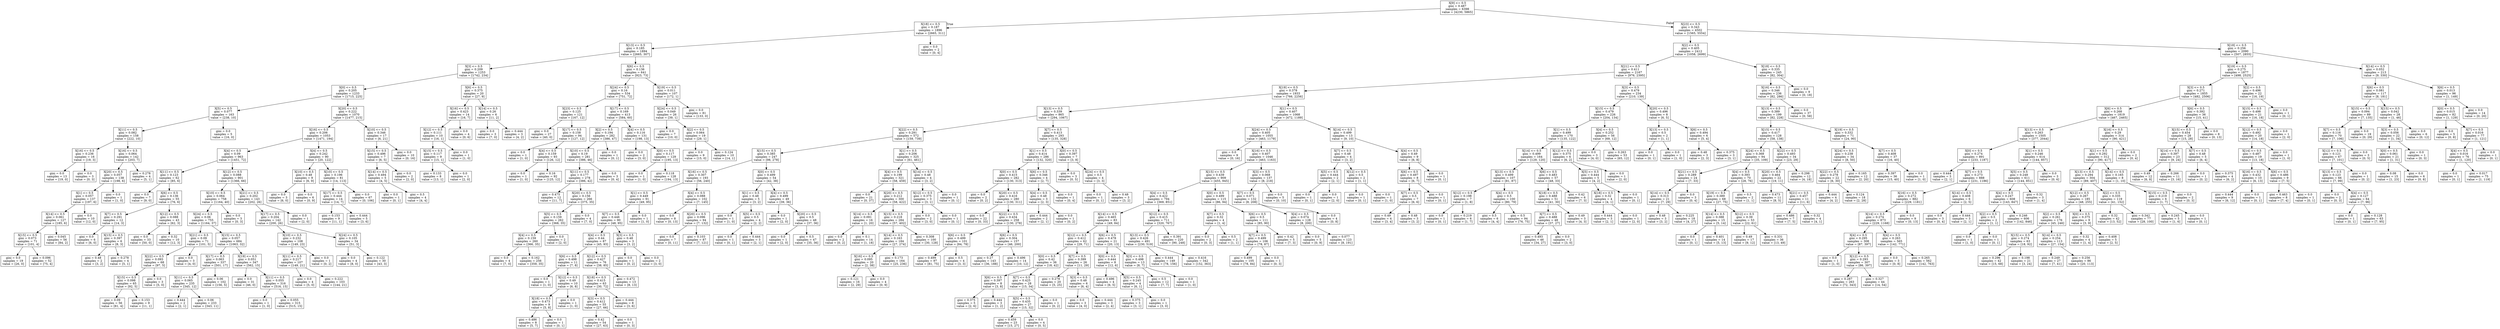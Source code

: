 digraph Tree {
node [shape=box] ;
0 [label="X[9] <= 0.5\ngini = 0.487\nsamples = 6398\nvalue = [4230, 5865]"] ;
1 [label="X[18] <= 0.5\ngini = 0.187\nsamples = 1896\nvalue = [2665, 311]"] ;
0 -> 1 [labeldistance=2.5, labelangle=45, headlabel="True"] ;
2 [label="X[13] <= 0.5\ngini = 0.185\nsamples = 1894\nvalue = [2665, 307]"] ;
1 -> 2 ;
3 [label="X[3] <= 0.5\ngini = 0.209\nsamples = 1253\nvalue = [1742, 234]"] ;
2 -> 3 ;
4 [label="X[0] <= 0.5\ngini = 0.205\nsamples = 1233\nvalue = [1715, 225]"] ;
3 -> 4 ;
5 [label="X[5] <= 0.5\ngini = 0.077\nsamples = 163\nvalue = [238, 10]"] ;
4 -> 5 ;
6 [label="X[11] <= 0.5\ngini = 0.082\nsamples = 158\nvalue = [222, 10]"] ;
5 -> 6 ;
7 [label="X[16] <= 0.5\ngini = 0.236\nsamples = 16\nvalue = [19, 3]"] ;
6 -> 7 ;
8 [label="gini = 0.0\nsamples = 13\nvalue = [19, 0]"] ;
7 -> 8 ;
9 [label="gini = 0.0\nsamples = 3\nvalue = [0, 3]"] ;
7 -> 9 ;
10 [label="X[16] <= 0.5\ngini = 0.064\nsamples = 142\nvalue = [203, 7]"] ;
6 -> 10 ;
11 [label="X[20] <= 0.5\ngini = 0.057\nsamples = 138\nvalue = [198, 6]"] ;
10 -> 11 ;
12 [label="X[1] <= 0.5\ngini = 0.057\nsamples = 137\nvalue = [197, 6]"] ;
11 -> 12 ;
13 [label="X[14] <= 0.5\ngini = 0.061\nsamples = 127\nvalue = [185, 6]"] ;
12 -> 13 ;
14 [label="X[15] <= 0.5\ngini = 0.073\nsamples = 71\nvalue = [101, 4]"] ;
13 -> 14 ;
15 [label="gini = 0.0\nsamples = 19\nvalue = [26, 0]"] ;
14 -> 15 ;
16 [label="gini = 0.096\nsamples = 52\nvalue = [75, 4]"] ;
14 -> 16 ;
17 [label="gini = 0.045\nsamples = 56\nvalue = [84, 2]"] ;
13 -> 17 ;
18 [label="gini = 0.0\nsamples = 10\nvalue = [12, 0]"] ;
12 -> 18 ;
19 [label="gini = 0.0\nsamples = 1\nvalue = [1, 0]"] ;
11 -> 19 ;
20 [label="gini = 0.278\nsamples = 4\nvalue = [5, 1]"] ;
10 -> 20 ;
21 [label="gini = 0.0\nsamples = 5\nvalue = [16, 0]"] ;
5 -> 21 ;
22 [label="X[20] <= 0.5\ngini = 0.222\nsamples = 1070\nvalue = [1477, 215]"] ;
4 -> 22 ;
23 [label="X[16] <= 0.5\ngini = 0.206\nsamples = 1053\nvalue = [1471, 194]"] ;
22 -> 23 ;
24 [label="X[4] <= 0.5\ngini = 0.09\nsamples = 963\nvalue = [1451, 72]"] ;
23 -> 24 ;
25 [label="X[11] <= 0.5\ngini = 0.123\nsamples = 62\nvalue = [85, 6]"] ;
24 -> 25 ;
26 [label="gini = 0.0\nsamples = 7\nvalue = [9, 0]"] ;
25 -> 26 ;
27 [label="X[6] <= 0.5\ngini = 0.136\nsamples = 55\nvalue = [76, 6]"] ;
25 -> 27 ;
28 [label="X[7] <= 0.5\ngini = 0.291\nsamples = 12\nvalue = [14, 3]"] ;
27 -> 28 ;
29 [label="gini = 0.0\nsamples = 6\nvalue = [6, 0]"] ;
28 -> 29 ;
30 [label="X[15] <= 0.5\ngini = 0.397\nsamples = 6\nvalue = [8, 3]"] ;
28 -> 30 ;
31 [label="gini = 0.48\nsamples = 2\nvalue = [3, 2]"] ;
30 -> 31 ;
32 [label="gini = 0.278\nsamples = 4\nvalue = [5, 1]"] ;
30 -> 32 ;
33 [label="X[12] <= 0.5\ngini = 0.088\nsamples = 43\nvalue = [62, 3]"] ;
27 -> 33 ;
34 [label="gini = 0.0\nsamples = 33\nvalue = [50, 0]"] ;
33 -> 34 ;
35 [label="gini = 0.32\nsamples = 10\nvalue = [12, 3]"] ;
33 -> 35 ;
36 [label="X[12] <= 0.5\ngini = 0.088\nsamples = 901\nvalue = [1366, 66]"] ;
24 -> 36 ;
37 [label="X[10] <= 0.5\ngini = 0.064\nsamples = 758\nvalue = [1164, 40]"] ;
36 -> 37 ;
38 [label="X[24] <= 0.5\ngini = 0.06\nsamples = 755\nvalue = [1164, 37]"] ;
37 -> 38 ;
39 [label="X[21] <= 0.5\ngini = 0.09\nsamples = 71\nvalue = [101, 5]"] ;
38 -> 39 ;
40 [label="X[22] <= 0.5\ngini = 0.093\nsamples = 68\nvalue = [97, 5]"] ;
39 -> 40 ;
41 [label="X[15] <= 0.5\ngini = 0.098\nsamples = 65\nvalue = [92, 5]"] ;
40 -> 41 ;
42 [label="gini = 0.09\nsamples = 56\nvalue = [81, 4]"] ;
41 -> 42 ;
43 [label="gini = 0.153\nsamples = 9\nvalue = [11, 1]"] ;
41 -> 43 ;
44 [label="gini = 0.0\nsamples = 3\nvalue = [5, 0]"] ;
40 -> 44 ;
45 [label="gini = 0.0\nsamples = 3\nvalue = [4, 0]"] ;
39 -> 45 ;
46 [label="X[15] <= 0.5\ngini = 0.057\nsamples = 684\nvalue = [1063, 32]"] ;
38 -> 46 ;
47 [label="X[17] <= 0.5\ngini = 0.063\nsamples = 337\nvalue = [501, 17]"] ;
46 -> 47 ;
48 [label="X[11] <= 0.5\ngini = 0.065\nsamples = 235\nvalue = [345, 12]"] ;
47 -> 48 ;
49 [label="gini = 0.444\nsamples = 2\nvalue = [2, 1]"] ;
48 -> 49 ;
50 [label="gini = 0.06\nsamples = 233\nvalue = [343, 11]"] ;
48 -> 50 ;
51 [label="gini = 0.06\nsamples = 102\nvalue = [156, 5]"] ;
47 -> 51 ;
52 [label="X[19] <= 0.5\ngini = 0.051\nsamples = 347\nvalue = [562, 15]"] ;
46 -> 52 ;
53 [label="gini = 0.0\nsamples = 31\nvalue = [46, 0]"] ;
52 -> 53 ;
54 [label="X[11] <= 0.5\ngini = 0.055\nsamples = 316\nvalue = [516, 15]"] ;
52 -> 54 ;
55 [label="gini = 0.0\nsamples = 1\nvalue = [1, 0]"] ;
54 -> 55 ;
56 [label="gini = 0.055\nsamples = 315\nvalue = [515, 15]"] ;
54 -> 56 ;
57 [label="gini = 0.0\nsamples = 3\nvalue = [0, 3]"] ;
37 -> 57 ;
58 [label="X[21] <= 0.5\ngini = 0.202\nsamples = 143\nvalue = [202, 26]"] ;
36 -> 58 ;
59 [label="X[17] <= 0.5\ngini = 0.204\nsamples = 142\nvalue = [200, 26]"] ;
58 -> 59 ;
60 [label="X[10] <= 0.5\ngini = 0.232\nsamples = 108\nvalue = [149, 23]"] ;
59 -> 60 ;
61 [label="X[11] <= 0.5\ngini = 0.217\nsamples = 107\nvalue = [149, 21]"] ;
60 -> 61 ;
62 [label="gini = 0.0\nsamples = 4\nvalue = [5, 0]"] ;
61 -> 62 ;
63 [label="gini = 0.222\nsamples = 103\nvalue = [144, 21]"] ;
61 -> 63 ;
64 [label="gini = 0.0\nsamples = 1\nvalue = [0, 2]"] ;
60 -> 64 ;
65 [label="X[24] <= 0.5\ngini = 0.105\nsamples = 34\nvalue = [51, 3]"] ;
59 -> 65 ;
66 [label="gini = 0.0\nsamples = 4\nvalue = [8, 0]"] ;
65 -> 66 ;
67 [label="gini = 0.122\nsamples = 30\nvalue = [43, 3]"] ;
65 -> 67 ;
68 [label="gini = 0.0\nsamples = 1\nvalue = [2, 0]"] ;
58 -> 68 ;
69 [label="X[4] <= 0.5\ngini = 0.242\nsamples = 90\nvalue = [20, 122]"] ;
23 -> 69 ;
70 [label="X[10] <= 0.5\ngini = 0.48\nsamples = 9\nvalue = [6, 9]"] ;
69 -> 70 ;
71 [label="gini = 0.0\nsamples = 3\nvalue = [6, 0]"] ;
70 -> 71 ;
72 [label="gini = 0.0\nsamples = 6\nvalue = [0, 9]"] ;
70 -> 72 ;
73 [label="X[10] <= 0.5\ngini = 0.196\nsamples = 81\nvalue = [14, 113]"] ;
69 -> 73 ;
74 [label="X[17] <= 0.5\ngini = 0.444\nsamples = 14\nvalue = [14, 7]"] ;
73 -> 74 ;
75 [label="gini = 0.153\nsamples = 9\nvalue = [11, 1]"] ;
74 -> 75 ;
76 [label="gini = 0.444\nsamples = 5\nvalue = [3, 6]"] ;
74 -> 76 ;
77 [label="gini = 0.0\nsamples = 67\nvalue = [0, 106]"] ;
73 -> 77 ;
78 [label="X[10] <= 0.5\ngini = 0.346\nsamples = 17\nvalue = [6, 21]"] ;
22 -> 78 ;
79 [label="X[15] <= 0.5\ngini = 0.496\nsamples = 7\nvalue = [6, 5]"] ;
78 -> 79 ;
80 [label="X[14] <= 0.5\ngini = 0.494\nsamples = 5\nvalue = [4, 5]"] ;
79 -> 80 ;
81 [label="gini = 0.0\nsamples = 1\nvalue = [0, 1]"] ;
80 -> 81 ;
82 [label="gini = 0.5\nsamples = 4\nvalue = [4, 4]"] ;
80 -> 82 ;
83 [label="gini = 0.0\nsamples = 2\nvalue = [2, 0]"] ;
79 -> 83 ;
84 [label="gini = 0.0\nsamples = 10\nvalue = [0, 16]"] ;
78 -> 84 ;
85 [label="X[6] <= 0.5\ngini = 0.375\nsamples = 20\nvalue = [27, 9]"] ;
3 -> 85 ;
86 [label="X[16] <= 0.5\ngini = 0.423\nsamples = 14\nvalue = [16, 7]"] ;
85 -> 86 ;
87 [label="X[12] <= 0.5\ngini = 0.111\nsamples = 10\nvalue = [16, 1]"] ;
86 -> 87 ;
88 [label="X[15] <= 0.5\ngini = 0.117\nsamples = 9\nvalue = [15, 1]"] ;
87 -> 88 ;
89 [label="gini = 0.133\nsamples = 8\nvalue = [13, 1]"] ;
88 -> 89 ;
90 [label="gini = 0.0\nsamples = 1\nvalue = [2, 0]"] ;
88 -> 90 ;
91 [label="gini = 0.0\nsamples = 1\nvalue = [1, 0]"] ;
87 -> 91 ;
92 [label="gini = 0.0\nsamples = 4\nvalue = [0, 6]"] ;
86 -> 92 ;
93 [label="X[14] <= 0.5\ngini = 0.26\nsamples = 6\nvalue = [11, 2]"] ;
85 -> 93 ;
94 [label="gini = 0.0\nsamples = 3\nvalue = [7, 0]"] ;
93 -> 94 ;
95 [label="gini = 0.444\nsamples = 3\nvalue = [4, 2]"] ;
93 -> 95 ;
96 [label="X[6] <= 0.5\ngini = 0.136\nsamples = 641\nvalue = [923, 73]"] ;
2 -> 96 ;
97 [label="X[24] <= 0.5\ngini = 0.16\nsamples = 534\nvalue = [751, 72]"] ;
96 -> 97 ;
98 [label="X[23] <= 0.5\ngini = 0.125\nsamples = 121\nvalue = [167, 12]"] ;
97 -> 98 ;
99 [label="gini = 0.0\nsamples = 27\nvalue = [40, 0]"] ;
98 -> 99 ;
100 [label="X[17] <= 0.5\ngini = 0.158\nsamples = 94\nvalue = [127, 12]"] ;
98 -> 100 ;
101 [label="gini = 0.0\nsamples = 1\nvalue = [1, 0]"] ;
100 -> 101 ;
102 [label="X[4] <= 0.5\ngini = 0.159\nsamples = 93\nvalue = [126, 12]"] ;
100 -> 102 ;
103 [label="gini = 0.0\nsamples = 1\nvalue = [1, 0]"] ;
102 -> 103 ;
104 [label="gini = 0.16\nsamples = 92\nvalue = [125, 12]"] ;
102 -> 104 ;
105 [label="X[17] <= 0.5\ngini = 0.169\nsamples = 413\nvalue = [584, 60]"] ;
97 -> 105 ;
106 [label="X[2] <= 0.5\ngini = 0.194\nsamples = 282\nvalue = [386, 47]"] ;
105 -> 106 ;
107 [label="X[10] <= 0.5\ngini = 0.19\nsamples = 281\nvalue = [386, 46]"] ;
106 -> 107 ;
108 [label="X[11] <= 0.5\ngini = 0.177\nsamples = 278\nvalue = [386, 42]"] ;
107 -> 108 ;
109 [label="gini = 0.475\nsamples = 12\nvalue = [11, 7]"] ;
108 -> 109 ;
110 [label="X[20] <= 0.5\ngini = 0.156\nsamples = 266\nvalue = [375, 35]"] ;
108 -> 110 ;
111 [label="X[5] <= 0.5\ngini = 0.159\nsamples = 262\nvalue = [368, 35]"] ;
110 -> 111 ;
112 [label="X[4] <= 0.5\ngini = 0.159\nsamples = 260\nvalue = [366, 35]"] ;
111 -> 112 ;
113 [label="gini = 0.0\nsamples = 4\nvalue = [7, 0]"] ;
112 -> 113 ;
114 [label="gini = 0.162\nsamples = 256\nvalue = [359, 35]"] ;
112 -> 114 ;
115 [label="gini = 0.0\nsamples = 2\nvalue = [2, 0]"] ;
111 -> 115 ;
116 [label="gini = 0.0\nsamples = 4\nvalue = [7, 0]"] ;
110 -> 116 ;
117 [label="gini = 0.0\nsamples = 3\nvalue = [0, 4]"] ;
107 -> 117 ;
118 [label="gini = 0.0\nsamples = 1\nvalue = [0, 1]"] ;
106 -> 118 ;
119 [label="X[4] <= 0.5\ngini = 0.116\nsamples = 131\nvalue = [198, 13]"] ;
105 -> 119 ;
120 [label="gini = 0.0\nsamples = 2\nvalue = [3, 0]"] ;
119 -> 120 ;
121 [label="X[0] <= 0.5\ngini = 0.117\nsamples = 129\nvalue = [195, 13]"] ;
119 -> 121 ;
122 [label="gini = 0.0\nsamples = 1\nvalue = [1, 0]"] ;
121 -> 122 ;
123 [label="gini = 0.118\nsamples = 128\nvalue = [194, 13]"] ;
121 -> 123 ;
124 [label="X[19] <= 0.5\ngini = 0.011\nsamples = 107\nvalue = [172, 1]"] ;
96 -> 124 ;
125 [label="X[24] <= 0.5\ngini = 0.049\nsamples = 26\nvalue = [39, 1]"] ;
124 -> 125 ;
126 [label="gini = 0.0\nsamples = 7\nvalue = [10, 0]"] ;
125 -> 126 ;
127 [label="X[2] <= 0.5\ngini = 0.064\nsamples = 19\nvalue = [29, 1]"] ;
125 -> 127 ;
128 [label="gini = 0.0\nsamples = 9\nvalue = [15, 0]"] ;
127 -> 128 ;
129 [label="gini = 0.124\nsamples = 10\nvalue = [14, 1]"] ;
127 -> 129 ;
130 [label="gini = 0.0\nsamples = 81\nvalue = [133, 0]"] ;
124 -> 130 ;
131 [label="gini = 0.0\nsamples = 2\nvalue = [0, 4]"] ;
1 -> 131 ;
132 [label="X[23] <= 0.5\ngini = 0.343\nsamples = 4502\nvalue = [1565, 5554]"] ;
0 -> 132 [labeldistance=2.5, labelangle=-45, headlabel="False"] ;
133 [label="X[2] <= 0.5\ngini = 0.405\nsamples = 2412\nvalue = [1058, 2699]"] ;
132 -> 133 ;
134 [label="X[21] <= 0.5\ngini = 0.411\nsamples = 2167\nvalue = [976, 2395]"] ;
133 -> 134 ;
135 [label="X[19] <= 0.5\ngini = 0.378\nsamples = 1933\nvalue = [766, 2256]"] ;
134 -> 135 ;
136 [label="X[13] <= 0.5\ngini = 0.339\nsamples = 865\nvalue = [294, 1067]"] ;
135 -> 136 ;
137 [label="X[22] <= 0.5\ngini = 0.291\nsamples = 572\nvalue = [159, 739]"] ;
136 -> 137 ;
138 [label="X[15] <= 0.5\ngini = 0.385\nsamples = 247\nvalue = [98, 278]"] ;
137 -> 138 ;
139 [label="X[16] <= 0.5\ngini = 0.307\nsamples = 193\nvalue = [56, 240]"] ;
138 -> 139 ;
140 [label="X[1] <= 0.5\ngini = 0.449\nsamples = 91\nvalue = [49, 95]"] ;
139 -> 140 ;
141 [label="X[7] <= 0.5\ngini = 0.446\nsamples = 90\nvalue = [48, 95]"] ;
140 -> 141 ;
142 [label="X[4] <= 0.5\ngini = 0.44\nsamples = 87\nvalue = [45, 93]"] ;
141 -> 142 ;
143 [label="X[6] <= 0.5\ngini = 0.498\nsamples = 11\nvalue = [7, 8]"] ;
142 -> 143 ;
144 [label="gini = 0.0\nsamples = 1\nvalue = [1, 0]"] ;
143 -> 144 ;
145 [label="X[12] <= 0.5\ngini = 0.49\nsamples = 10\nvalue = [6, 8]"] ;
143 -> 145 ;
146 [label="X[18] <= 0.5\ngini = 0.473\nsamples = 9\nvalue = [5, 8]"] ;
145 -> 146 ;
147 [label="gini = 0.486\nsamples = 8\nvalue = [5, 7]"] ;
146 -> 147 ;
148 [label="gini = 0.0\nsamples = 1\nvalue = [0, 1]"] ;
146 -> 148 ;
149 [label="gini = 0.0\nsamples = 1\nvalue = [1, 0]"] ;
145 -> 149 ;
150 [label="X[12] <= 0.5\ngini = 0.427\nsamples = 76\nvalue = [38, 85]"] ;
142 -> 150 ;
151 [label="X[18] <= 0.5\ngini = 0.415\nsamples = 63\nvalue = [30, 72]"] ;
150 -> 151 ;
152 [label="X[3] <= 0.5\ngini = 0.412\nsamples = 55\nvalue = [27, 66]"] ;
151 -> 152 ;
153 [label="gini = 0.42\nsamples = 54\nvalue = [27, 63]"] ;
152 -> 153 ;
154 [label="gini = 0.0\nsamples = 1\nvalue = [0, 3]"] ;
152 -> 154 ;
155 [label="gini = 0.444\nsamples = 8\nvalue = [3, 6]"] ;
151 -> 155 ;
156 [label="gini = 0.472\nsamples = 13\nvalue = [8, 13]"] ;
150 -> 156 ;
157 [label="X[3] <= 0.5\ngini = 0.48\nsamples = 3\nvalue = [3, 2]"] ;
141 -> 157 ;
158 [label="gini = 0.0\nsamples = 1\nvalue = [0, 2]"] ;
157 -> 158 ;
159 [label="gini = 0.0\nsamples = 2\nvalue = [3, 0]"] ;
157 -> 159 ;
160 [label="gini = 0.0\nsamples = 1\nvalue = [1, 0]"] ;
140 -> 160 ;
161 [label="X[4] <= 0.5\ngini = 0.088\nsamples = 102\nvalue = [7, 145]"] ;
139 -> 161 ;
162 [label="gini = 0.0\nsamples = 8\nvalue = [0, 13]"] ;
161 -> 162 ;
163 [label="X[20] <= 0.5\ngini = 0.096\nsamples = 94\nvalue = [7, 132]"] ;
161 -> 163 ;
164 [label="gini = 0.0\nsamples = 7\nvalue = [0, 11]"] ;
163 -> 164 ;
165 [label="gini = 0.103\nsamples = 87\nvalue = [7, 121]"] ;
163 -> 165 ;
166 [label="X[0] <= 0.5\ngini = 0.499\nsamples = 54\nvalue = [42, 38]"] ;
138 -> 166 ;
167 [label="X[1] <= 0.5\ngini = 0.48\nsamples = 5\nvalue = [3, 2]"] ;
166 -> 167 ;
168 [label="gini = 0.0\nsamples = 1\nvalue = [1, 0]"] ;
167 -> 168 ;
169 [label="X[5] <= 0.5\ngini = 0.5\nsamples = 4\nvalue = [2, 2]"] ;
167 -> 169 ;
170 [label="gini = 0.0\nsamples = 1\nvalue = [0, 1]"] ;
169 -> 170 ;
171 [label="gini = 0.444\nsamples = 3\nvalue = [2, 1]"] ;
169 -> 171 ;
172 [label="X[4] <= 0.5\ngini = 0.499\nsamples = 49\nvalue = [39, 36]"] ;
166 -> 172 ;
173 [label="gini = 0.0\nsamples = 1\nvalue = [2, 0]"] ;
172 -> 173 ;
174 [label="X[20] <= 0.5\ngini = 0.5\nsamples = 48\nvalue = [37, 36]"] ;
172 -> 174 ;
175 [label="gini = 0.0\nsamples = 1\nvalue = [2, 0]"] ;
174 -> 175 ;
176 [label="gini = 0.5\nsamples = 47\nvalue = [35, 36]"] ;
174 -> 176 ;
177 [label="X[1] <= 0.5\ngini = 0.206\nsamples = 325\nvalue = [61, 461]"] ;
137 -> 177 ;
178 [label="X[4] <= 0.5\ngini = 0.199\nsamples = 321\nvalue = [58, 459]"] ;
177 -> 178 ;
179 [label="gini = 0.0\nsamples = 21\nvalue = [0, 37]"] ;
178 -> 179 ;
180 [label="X[20] <= 0.5\ngini = 0.212\nsamples = 300\nvalue = [58, 422]"] ;
178 -> 180 ;
181 [label="X[14] <= 0.5\ngini = 0.091\nsamples = 16\nvalue = [1, 20]"] ;
180 -> 181 ;
182 [label="gini = 0.0\nsamples = 2\nvalue = [0, 2]"] ;
181 -> 182 ;
183 [label="gini = 0.1\nsamples = 14\nvalue = [1, 18]"] ;
181 -> 183 ;
184 [label="X[15] <= 0.5\ngini = 0.218\nsamples = 284\nvalue = [57, 402]"] ;
180 -> 184 ;
185 [label="X[14] <= 0.5\ngini = 0.163\nsamples = 184\nvalue = [27, 274]"] ;
184 -> 185 ;
186 [label="X[16] <= 0.5\ngini = 0.095\nsamples = 20\nvalue = [2, 38]"] ;
185 -> 186 ;
187 [label="gini = 0.121\nsamples = 16\nvalue = [2, 29]"] ;
186 -> 187 ;
188 [label="gini = 0.0\nsamples = 4\nvalue = [0, 9]"] ;
186 -> 188 ;
189 [label="gini = 0.173\nsamples = 164\nvalue = [25, 236]"] ;
185 -> 189 ;
190 [label="gini = 0.308\nsamples = 100\nvalue = [30, 128]"] ;
184 -> 190 ;
191 [label="X[14] <= 0.5\ngini = 0.48\nsamples = 4\nvalue = [3, 2]"] ;
177 -> 191 ;
192 [label="X[12] <= 0.5\ngini = 0.375\nsamples = 3\nvalue = [3, 1]"] ;
191 -> 192 ;
193 [label="gini = 0.0\nsamples = 2\nvalue = [3, 0]"] ;
192 -> 193 ;
194 [label="gini = 0.0\nsamples = 1\nvalue = [0, 1]"] ;
192 -> 194 ;
195 [label="gini = 0.0\nsamples = 1\nvalue = [0, 1]"] ;
191 -> 195 ;
196 [label="X[7] <= 0.5\ngini = 0.413\nsamples = 293\nvalue = [135, 328]"] ;
136 -> 196 ;
197 [label="X[1] <= 0.5\ngini = 0.414\nsamples = 286\nvalue = [132, 320]"] ;
196 -> 197 ;
198 [label="X[0] <= 0.5\ngini = 0.415\nsamples = 282\nvalue = [130, 313]"] ;
197 -> 198 ;
199 [label="gini = 0.0\nsamples = 2\nvalue = [0, 2]"] ;
198 -> 199 ;
200 [label="X[20] <= 0.5\ngini = 0.416\nsamples = 280\nvalue = [130, 311]"] ;
198 -> 200 ;
201 [label="gini = 0.0\nsamples = 22\nvalue = [0, 33]"] ;
200 -> 201 ;
202 [label="X[22] <= 0.5\ngini = 0.434\nsamples = 258\nvalue = [130, 278]"] ;
200 -> 202 ;
203 [label="X[6] <= 0.5\ngini = 0.499\nsamples = 101\nvalue = [84, 78]"] ;
202 -> 203 ;
204 [label="gini = 0.499\nsamples = 97\nvalue = [81, 75]"] ;
203 -> 204 ;
205 [label="gini = 0.5\nsamples = 4\nvalue = [3, 3]"] ;
203 -> 205 ;
206 [label="X[6] <= 0.5\ngini = 0.304\nsamples = 157\nvalue = [46, 200]"] ;
202 -> 206 ;
207 [label="gini = 0.27\nsamples = 143\nvalue = [36, 188]"] ;
206 -> 207 ;
208 [label="gini = 0.496\nsamples = 14\nvalue = [10, 12]"] ;
206 -> 208 ;
209 [label="X[6] <= 0.5\ngini = 0.346\nsamples = 4\nvalue = [2, 7]"] ;
197 -> 209 ;
210 [label="X[4] <= 0.5\ngini = 0.48\nsamples = 3\nvalue = [2, 3]"] ;
209 -> 210 ;
211 [label="gini = 0.444\nsamples = 2\nvalue = [2, 1]"] ;
210 -> 211 ;
212 [label="gini = 0.0\nsamples = 1\nvalue = [0, 2]"] ;
210 -> 212 ;
213 [label="gini = 0.0\nsamples = 1\nvalue = [0, 4]"] ;
209 -> 213 ;
214 [label="X[0] <= 0.5\ngini = 0.397\nsamples = 7\nvalue = [3, 8]"] ;
196 -> 214 ;
215 [label="gini = 0.0\nsamples = 3\nvalue = [0, 5]"] ;
214 -> 215 ;
216 [label="X[24] <= 0.5\ngini = 0.5\nsamples = 4\nvalue = [3, 3]"] ;
214 -> 216 ;
217 [label="gini = 0.0\nsamples = 1\nvalue = [0, 1]"] ;
216 -> 217 ;
218 [label="gini = 0.48\nsamples = 3\nvalue = [3, 2]"] ;
216 -> 218 ;
219 [label="X[1] <= 0.5\ngini = 0.407\nsamples = 1068\nvalue = [472, 1189]"] ;
135 -> 219 ;
220 [label="X[24] <= 0.5\ngini = 0.405\nsamples = 1055\nvalue = [463, 1179]"] ;
219 -> 220 ;
221 [label="gini = 0.0\nsamples = 9\nvalue = [0, 16]"] ;
220 -> 221 ;
222 [label="X[16] <= 0.5\ngini = 0.407\nsamples = 1046\nvalue = [463, 1163]"] ;
220 -> 222 ;
223 [label="X[15] <= 0.5\ngini = 0.439\nsamples = 909\nvalue = [455, 945]"] ;
222 -> 223 ;
224 [label="X[4] <= 0.5\ngini = 0.422\nsamples = 794\nvalue = [369, 851]"] ;
223 -> 224 ;
225 [label="X[14] <= 0.5\ngini = 0.465\nsamples = 83\nvalue = [49, 84]"] ;
224 -> 225 ;
226 [label="X[12] <= 0.5\ngini = 0.412\nsamples = 62\nvalue = [29, 71]"] ;
225 -> 226 ;
227 [label="X[0] <= 0.5\ngini = 0.42\nsamples = 36\nvalue = [18, 42]"] ;
226 -> 227 ;
228 [label="X[6] <= 0.5\ngini = 0.397\nsamples = 8\nvalue = [3, 8]"] ;
227 -> 228 ;
229 [label="gini = 0.375\nsamples = 5\nvalue = [2, 6]"] ;
228 -> 229 ;
230 [label="gini = 0.444\nsamples = 3\nvalue = [1, 2]"] ;
228 -> 230 ;
231 [label="X[7] <= 0.5\ngini = 0.425\nsamples = 28\nvalue = [15, 34]"] ;
227 -> 231 ;
232 [label="X[5] <= 0.5\ngini = 0.435\nsamples = 27\nvalue = [15, 32]"] ;
231 -> 232 ;
233 [label="gini = 0.459\nsamples = 23\nvalue = [15, 27]"] ;
232 -> 233 ;
234 [label="gini = 0.0\nsamples = 4\nvalue = [0, 5]"] ;
232 -> 234 ;
235 [label="gini = 0.0\nsamples = 1\nvalue = [0, 2]"] ;
231 -> 235 ;
236 [label="X[7] <= 0.5\ngini = 0.399\nsamples = 26\nvalue = [11, 29]"] ;
226 -> 236 ;
237 [label="gini = 0.278\nsamples = 20\nvalue = [5, 25]"] ;
236 -> 237 ;
238 [label="X[3] <= 0.5\ngini = 0.48\nsamples = 6\nvalue = [6, 4]"] ;
236 -> 238 ;
239 [label="gini = 0.0\nsamples = 3\nvalue = [4, 0]"] ;
238 -> 239 ;
240 [label="gini = 0.444\nsamples = 3\nvalue = [2, 4]"] ;
238 -> 240 ;
241 [label="X[6] <= 0.5\ngini = 0.478\nsamples = 21\nvalue = [20, 13]"] ;
225 -> 241 ;
242 [label="X[0] <= 0.5\ngini = 0.444\nsamples = 8\nvalue = [12, 6]"] ;
241 -> 242 ;
243 [label="gini = 0.496\nsamples = 4\nvalue = [6, 5]"] ;
242 -> 243 ;
244 [label="X[5] <= 0.5\ngini = 0.245\nsamples = 4\nvalue = [6, 1]"] ;
242 -> 244 ;
245 [label="gini = 0.375\nsamples = 3\nvalue = [3, 1]"] ;
244 -> 245 ;
246 [label="gini = 0.0\nsamples = 1\nvalue = [3, 0]"] ;
244 -> 246 ;
247 [label="X[3] <= 0.5\ngini = 0.498\nsamples = 13\nvalue = [8, 7]"] ;
241 -> 247 ;
248 [label="gini = 0.5\nsamples = 12\nvalue = [7, 7]"] ;
247 -> 248 ;
249 [label="gini = 0.0\nsamples = 1\nvalue = [1, 0]"] ;
247 -> 249 ;
250 [label="X[12] <= 0.5\ngini = 0.415\nsamples = 711\nvalue = [320, 767]"] ;
224 -> 250 ;
251 [label="X[13] <= 0.5\ngini = 0.426\nsamples = 491\nvalue = [230, 519]"] ;
250 -> 251 ;
252 [label="gini = 0.444\nsamples = 149\nvalue = [78, 156]"] ;
251 -> 252 ;
253 [label="gini = 0.416\nsamples = 342\nvalue = [152, 363]"] ;
251 -> 253 ;
254 [label="gini = 0.391\nsamples = 220\nvalue = [90, 248]"] ;
250 -> 254 ;
255 [label="X[0] <= 0.5\ngini = 0.499\nsamples = 115\nvalue = [86, 94]"] ;
223 -> 255 ;
256 [label="X[7] <= 0.5\ngini = 0.32\nsamples = 4\nvalue = [1, 4]"] ;
255 -> 256 ;
257 [label="gini = 0.0\nsamples = 2\nvalue = [0, 3]"] ;
256 -> 257 ;
258 [label="gini = 0.5\nsamples = 2\nvalue = [1, 1]"] ;
256 -> 258 ;
259 [label="X[6] <= 0.5\ngini = 0.5\nsamples = 111\nvalue = [85, 90]"] ;
255 -> 259 ;
260 [label="X[7] <= 0.5\ngini = 0.499\nsamples = 106\nvalue = [78, 87]"] ;
259 -> 260 ;
261 [label="gini = 0.499\nsamples = 105\nvalue = [78, 84]"] ;
260 -> 261 ;
262 [label="gini = 0.0\nsamples = 1\nvalue = [0, 3]"] ;
260 -> 262 ;
263 [label="gini = 0.42\nsamples = 5\nvalue = [7, 3]"] ;
259 -> 263 ;
264 [label="X[3] <= 0.5\ngini = 0.068\nsamples = 137\nvalue = [8, 218]"] ;
222 -> 264 ;
265 [label="X[7] <= 0.5\ngini = 0.071\nsamples = 132\nvalue = [8, 208]"] ;
264 -> 265 ;
266 [label="X[4] <= 0.5\ngini = 0.074\nsamples = 128\nvalue = [8, 200]"] ;
265 -> 266 ;
267 [label="gini = 0.0\nsamples = 5\nvalue = [0, 9]"] ;
266 -> 267 ;
268 [label="gini = 0.077\nsamples = 123\nvalue = [8, 191]"] ;
266 -> 268 ;
269 [label="gini = 0.0\nsamples = 4\nvalue = [0, 8]"] ;
265 -> 269 ;
270 [label="gini = 0.0\nsamples = 5\nvalue = [0, 10]"] ;
264 -> 270 ;
271 [label="X[14] <= 0.5\ngini = 0.499\nsamples = 13\nvalue = [9, 10]"] ;
219 -> 271 ;
272 [label="X[7] <= 0.5\ngini = 0.48\nsamples = 4\nvalue = [3, 2]"] ;
271 -> 272 ;
273 [label="X[5] <= 0.5\ngini = 0.444\nsamples = 2\nvalue = [2, 1]"] ;
272 -> 273 ;
274 [label="gini = 0.0\nsamples = 1\nvalue = [0, 1]"] ;
273 -> 274 ;
275 [label="gini = 0.0\nsamples = 1\nvalue = [2, 0]"] ;
273 -> 275 ;
276 [label="X[12] <= 0.5\ngini = 0.5\nsamples = 2\nvalue = [1, 1]"] ;
272 -> 276 ;
277 [label="gini = 0.0\nsamples = 1\nvalue = [0, 1]"] ;
276 -> 277 ;
278 [label="gini = 0.0\nsamples = 1\nvalue = [1, 0]"] ;
276 -> 278 ;
279 [label="X[4] <= 0.5\ngini = 0.49\nsamples = 9\nvalue = [6, 8]"] ;
271 -> 279 ;
280 [label="X[6] <= 0.5\ngini = 0.497\nsamples = 8\nvalue = [6, 7]"] ;
279 -> 280 ;
281 [label="X[7] <= 0.5\ngini = 0.5\nsamples = 7\nvalue = [6, 6]"] ;
280 -> 281 ;
282 [label="gini = 0.49\nsamples = 4\nvalue = [3, 4]"] ;
281 -> 282 ;
283 [label="gini = 0.48\nsamples = 3\nvalue = [3, 2]"] ;
281 -> 283 ;
284 [label="gini = 0.0\nsamples = 1\nvalue = [0, 1]"] ;
280 -> 284 ;
285 [label="gini = 0.0\nsamples = 1\nvalue = [0, 1]"] ;
279 -> 285 ;
286 [label="X[3] <= 0.5\ngini = 0.479\nsamples = 234\nvalue = [210, 139]"] ;
134 -> 286 ;
287 [label="X[15] <= 0.5\ngini = 0.479\nsamples = 226\nvalue = [204, 134]"] ;
286 -> 287 ;
288 [label="X[1] <= 0.5\ngini = 0.499\nsamples = 170\nvalue = [135, 122]"] ;
287 -> 288 ;
289 [label="X[14] <= 0.5\ngini = 0.499\nsamples = 164\nvalue = [129, 120]"] ;
288 -> 289 ;
290 [label="X[13] <= 0.5\ngini = 0.499\nsamples = 107\nvalue = [81, 87]"] ;
289 -> 290 ;
291 [label="X[12] <= 0.5\ngini = 0.198\nsamples = 7\nvalue = [1, 8]"] ;
290 -> 291 ;
292 [label="gini = 0.0\nsamples = 1\nvalue = [0, 1]"] ;
291 -> 292 ;
293 [label="gini = 0.219\nsamples = 6\nvalue = [1, 7]"] ;
291 -> 293 ;
294 [label="X[4] <= 0.5\ngini = 0.5\nsamples = 100\nvalue = [80, 79]"] ;
290 -> 294 ;
295 [label="gini = 0.5\nsamples = 6\nvalue = [4, 4]"] ;
294 -> 295 ;
296 [label="gini = 0.5\nsamples = 94\nvalue = [76, 75]"] ;
294 -> 296 ;
297 [label="X[6] <= 0.5\ngini = 0.483\nsamples = 57\nvalue = [48, 33]"] ;
289 -> 297 ;
298 [label="X[18] <= 0.5\ngini = 0.488\nsamples = 51\nvalue = [41, 30]"] ;
297 -> 298 ;
299 [label="X[7] <= 0.5\ngini = 0.488\nsamples = 48\nvalue = [37, 27]"] ;
298 -> 299 ;
300 [label="gini = 0.493\nsamples = 46\nvalue = [34, 27]"] ;
299 -> 300 ;
301 [label="gini = 0.0\nsamples = 2\nvalue = [3, 0]"] ;
299 -> 301 ;
302 [label="gini = 0.49\nsamples = 3\nvalue = [4, 3]"] ;
298 -> 302 ;
303 [label="gini = 0.42\nsamples = 6\nvalue = [7, 3]"] ;
297 -> 303 ;
304 [label="X[12] <= 0.5\ngini = 0.375\nsamples = 6\nvalue = [6, 2]"] ;
288 -> 304 ;
305 [label="X[5] <= 0.5\ngini = 0.444\nsamples = 5\nvalue = [4, 2]"] ;
304 -> 305 ;
306 [label="X[18] <= 0.5\ngini = 0.32\nsamples = 4\nvalue = [4, 1]"] ;
305 -> 306 ;
307 [label="gini = 0.444\nsamples = 3\nvalue = [2, 1]"] ;
306 -> 307 ;
308 [label="gini = 0.0\nsamples = 1\nvalue = [2, 0]"] ;
306 -> 308 ;
309 [label="gini = 0.0\nsamples = 1\nvalue = [0, 1]"] ;
305 -> 309 ;
310 [label="gini = 0.0\nsamples = 1\nvalue = [2, 0]"] ;
304 -> 310 ;
311 [label="X[4] <= 0.5\ngini = 0.252\nsamples = 56\nvalue = [69, 12]"] ;
287 -> 311 ;
312 [label="gini = 0.0\nsamples = 3\nvalue = [4, 0]"] ;
311 -> 312 ;
313 [label="gini = 0.263\nsamples = 53\nvalue = [65, 12]"] ;
311 -> 313 ;
314 [label="X[20] <= 0.5\ngini = 0.496\nsamples = 8\nvalue = [6, 5]"] ;
286 -> 314 ;
315 [label="X[13] <= 0.5\ngini = 0.5\nsamples = 2\nvalue = [1, 1]"] ;
314 -> 315 ;
316 [label="gini = 0.0\nsamples = 1\nvalue = [0, 1]"] ;
315 -> 316 ;
317 [label="gini = 0.0\nsamples = 1\nvalue = [1, 0]"] ;
315 -> 317 ;
318 [label="X[6] <= 0.5\ngini = 0.494\nsamples = 6\nvalue = [5, 4]"] ;
314 -> 318 ;
319 [label="gini = 0.48\nsamples = 3\nvalue = [2, 3]"] ;
318 -> 319 ;
320 [label="gini = 0.375\nsamples = 3\nvalue = [3, 1]"] ;
318 -> 320 ;
321 [label="X[18] <= 0.5\ngini = 0.335\nsamples = 245\nvalue = [82, 304]"] ;
133 -> 321 ;
322 [label="X[16] <= 0.5\ngini = 0.346\nsamples = 236\nvalue = [82, 286]"] ;
321 -> 322 ;
323 [label="X[13] <= 0.5\ngini = 0.389\nsamples = 199\nvalue = [82, 228]"] ;
322 -> 323 ;
324 [label="X[15] <= 0.5\ngini = 0.417\nsamples = 128\nvalue = [58, 138]"] ;
323 -> 324 ;
325 [label="X[24] <= 0.5\ngini = 0.368\nsamples = 94\nvalue = [35, 109]"] ;
324 -> 325 ;
326 [label="X[21] <= 0.5\ngini = 0.289\nsamples = 24\nvalue = [7, 33]"] ;
325 -> 326 ;
327 [label="X[14] <= 0.5\ngini = 0.313\nsamples = 21\nvalue = [7, 29]"] ;
326 -> 327 ;
328 [label="gini = 0.48\nsamples = 3\nvalue = [3, 2]"] ;
327 -> 328 ;
329 [label="gini = 0.225\nsamples = 18\nvalue = [4, 27]"] ;
327 -> 329 ;
330 [label="gini = 0.0\nsamples = 3\nvalue = [0, 4]"] ;
326 -> 330 ;
331 [label="X[4] <= 0.5\ngini = 0.393\nsamples = 70\nvalue = [28, 76]"] ;
325 -> 331 ;
332 [label="X[19] <= 0.5\ngini = 0.389\nsamples = 68\nvalue = [27, 75]"] ;
331 -> 332 ;
333 [label="X[14] <= 0.5\ngini = 0.388\nsamples = 15\nvalue = [5, 14]"] ;
332 -> 333 ;
334 [label="gini = 0.0\nsamples = 1\nvalue = [0, 1]"] ;
333 -> 334 ;
335 [label="gini = 0.401\nsamples = 14\nvalue = [5, 13]"] ;
333 -> 335 ;
336 [label="X[12] <= 0.5\ngini = 0.39\nsamples = 53\nvalue = [22, 61]"] ;
332 -> 336 ;
337 [label="gini = 0.49\nsamples = 17\nvalue = [9, 12]"] ;
336 -> 337 ;
338 [label="gini = 0.331\nsamples = 36\nvalue = [13, 49]"] ;
336 -> 338 ;
339 [label="gini = 0.5\nsamples = 2\nvalue = [1, 1]"] ;
331 -> 339 ;
340 [label="X[22] <= 0.5\ngini = 0.493\nsamples = 34\nvalue = [23, 29]"] ;
324 -> 340 ;
341 [label="X[20] <= 0.5\ngini = 0.464\nsamples = 22\nvalue = [19, 11]"] ;
340 -> 341 ;
342 [label="gini = 0.473\nsamples = 11\nvalue = [8, 5]"] ;
341 -> 342 ;
343 [label="X[21] <= 0.5\ngini = 0.457\nsamples = 11\nvalue = [11, 6]"] ;
341 -> 343 ;
344 [label="gini = 0.486\nsamples = 7\nvalue = [7, 5]"] ;
343 -> 344 ;
345 [label="gini = 0.32\nsamples = 4\nvalue = [4, 1]"] ;
343 -> 345 ;
346 [label="gini = 0.298\nsamples = 12\nvalue = [4, 18]"] ;
340 -> 346 ;
347 [label="X[19] <= 0.5\ngini = 0.332\nsamples = 71\nvalue = [24, 90]"] ;
323 -> 347 ;
348 [label="X[24] <= 0.5\ngini = 0.238\nsamples = 34\nvalue = [8, 50]"] ;
347 -> 348 ;
349 [label="X[22] <= 0.5\ngini = 0.278\nsamples = 22\nvalue = [6, 30]"] ;
348 -> 349 ;
350 [label="gini = 0.444\nsamples = 4\nvalue = [4, 2]"] ;
349 -> 350 ;
351 [label="gini = 0.124\nsamples = 18\nvalue = [2, 28]"] ;
349 -> 351 ;
352 [label="gini = 0.165\nsamples = 12\nvalue = [2, 20]"] ;
348 -> 352 ;
353 [label="X[7] <= 0.5\ngini = 0.408\nsamples = 37\nvalue = [16, 40]"] ;
347 -> 353 ;
354 [label="gini = 0.397\nsamples = 36\nvalue = [15, 40]"] ;
353 -> 354 ;
355 [label="gini = 0.0\nsamples = 1\nvalue = [1, 0]"] ;
353 -> 355 ;
356 [label="gini = 0.0\nsamples = 37\nvalue = [0, 58]"] ;
322 -> 356 ;
357 [label="gini = 0.0\nsamples = 9\nvalue = [0, 18]"] ;
321 -> 357 ;
358 [label="X[18] <= 0.5\ngini = 0.256\nsamples = 2090\nvalue = [507, 2855]"] ;
132 -> 358 ;
359 [label="X[19] <= 0.5\ngini = 0.275\nsamples = 1877\nvalue = [498, 2525]"] ;
358 -> 359 ;
360 [label="X[3] <= 0.5\ngini = 0.271\nsamples = 1855\nvalue = [482, 2506]"] ;
359 -> 360 ;
361 [label="X[6] <= 0.5\ngini = 0.268\nsamples = 1819\nvalue = [467, 2465]"] ;
360 -> 361 ;
362 [label="X[13] <= 0.5\ngini = 0.263\nsamples = 1505\nvalue = [377, 2044]"] ;
361 -> 362 ;
363 [label="X[0] <= 0.5\ngini = 0.274\nsamples = 891\nvalue = [233, 1187]"] ;
362 -> 363 ;
364 [label="gini = 0.444\nsamples = 3\nvalue = [2, 1]"] ;
363 -> 364 ;
365 [label="X[7] <= 0.5\ngini = 0.273\nsamples = 888\nvalue = [231, 1186]"] ;
363 -> 365 ;
366 [label="X[16] <= 0.5\ngini = 0.272\nsamples = 882\nvalue = [229, 1181]"] ;
365 -> 366 ;
367 [label="X[14] <= 0.5\ngini = 0.274\nsamples = 873\nvalue = [229, 1168]"] ;
366 -> 367 ;
368 [label="X[4] <= 0.5\ngini = 0.295\nsamples = 308\nvalue = [87, 397]"] ;
367 -> 368 ;
369 [label="gini = 0.0\nsamples = 1\nvalue = [1, 0]"] ;
368 -> 369 ;
370 [label="X[12] <= 0.5\ngini = 0.293\nsamples = 307\nvalue = [86, 397]"] ;
368 -> 370 ;
371 [label="gini = 0.287\nsamples = 263\nvalue = [72, 343]"] ;
370 -> 371 ;
372 [label="gini = 0.327\nsamples = 44\nvalue = [14, 54]"] ;
370 -> 372 ;
373 [label="X[4] <= 0.5\ngini = 0.263\nsamples = 565\nvalue = [142, 771]"] ;
367 -> 373 ;
374 [label="gini = 0.0\nsamples = 3\nvalue = [0, 8]"] ;
373 -> 374 ;
375 [label="gini = 0.265\nsamples = 562\nvalue = [142, 763]"] ;
373 -> 375 ;
376 [label="gini = 0.0\nsamples = 9\nvalue = [0, 13]"] ;
366 -> 376 ;
377 [label="X[14] <= 0.5\ngini = 0.408\nsamples = 6\nvalue = [2, 5]"] ;
365 -> 377 ;
378 [label="gini = 0.0\nsamples = 3\nvalue = [0, 4]"] ;
377 -> 378 ;
379 [label="gini = 0.444\nsamples = 3\nvalue = [2, 1]"] ;
377 -> 379 ;
380 [label="X[1] <= 0.5\ngini = 0.246\nsamples = 614\nvalue = [144, 857]"] ;
362 -> 380 ;
381 [label="X[5] <= 0.5\ngini = 0.248\nsamples = 611\nvalue = [144, 851]"] ;
380 -> 381 ;
382 [label="X[4] <= 0.5\ngini = 0.247\nsamples = 608\nvalue = [143, 847]"] ;
381 -> 382 ;
383 [label="X[2] <= 0.5\ngini = 0.5\nsamples = 2\nvalue = [1, 1]"] ;
382 -> 383 ;
384 [label="gini = 0.0\nsamples = 1\nvalue = [1, 0]"] ;
383 -> 384 ;
385 [label="gini = 0.0\nsamples = 1\nvalue = [0, 1]"] ;
383 -> 385 ;
386 [label="gini = 0.246\nsamples = 606\nvalue = [142, 846]"] ;
382 -> 386 ;
387 [label="gini = 0.32\nsamples = 3\nvalue = [1, 4]"] ;
381 -> 387 ;
388 [label="gini = 0.0\nsamples = 3\nvalue = [0, 6]"] ;
380 -> 388 ;
389 [label="X[16] <= 0.5\ngini = 0.29\nsamples = 314\nvalue = [90, 421]"] ;
361 -> 389 ;
390 [label="X[1] <= 0.5\ngini = 0.292\nsamples = 312\nvalue = [90, 417]"] ;
389 -> 390 ;
391 [label="X[13] <= 0.5\ngini = 0.294\nsamples = 304\nvalue = [89, 407]"] ;
390 -> 391 ;
392 [label="X[12] <= 0.5\ngini = 0.267\nsamples = 185\nvalue = [48, 255]"] ;
391 -> 392 ;
393 [label="X[2] <= 0.5\ngini = 0.261\nsamples = 176\nvalue = [45, 246]"] ;
392 -> 393 ;
394 [label="X[15] <= 0.5\ngini = 0.274\nsamples = 63\nvalue = [18, 92]"] ;
393 -> 394 ;
395 [label="gini = 0.296\nsamples = 42\nvalue = [15, 68]"] ;
394 -> 395 ;
396 [label="gini = 0.198\nsamples = 21\nvalue = [3, 24]"] ;
394 -> 396 ;
397 [label="X[14] <= 0.5\ngini = 0.254\nsamples = 113\nvalue = [27, 154]"] ;
393 -> 397 ;
398 [label="gini = 0.249\nsamples = 27\nvalue = [7, 41]"] ;
397 -> 398 ;
399 [label="gini = 0.256\nsamples = 86\nvalue = [20, 113]"] ;
397 -> 399 ;
400 [label="X[0] <= 0.5\ngini = 0.375\nsamples = 9\nvalue = [3, 9]"] ;
392 -> 400 ;
401 [label="gini = 0.32\nsamples = 4\nvalue = [1, 4]"] ;
400 -> 401 ;
402 [label="gini = 0.408\nsamples = 5\nvalue = [2, 5]"] ;
400 -> 402 ;
403 [label="X[2] <= 0.5\ngini = 0.335\nsamples = 119\nvalue = [41, 152]"] ;
391 -> 403 ;
404 [label="gini = 0.32\nsamples = 42\nvalue = [13, 52]"] ;
403 -> 404 ;
405 [label="gini = 0.342\nsamples = 77\nvalue = [28, 100]"] ;
403 -> 405 ;
406 [label="X[14] <= 0.5\ngini = 0.165\nsamples = 8\nvalue = [1, 10]"] ;
390 -> 406 ;
407 [label="X[15] <= 0.5\ngini = 0.219\nsamples = 6\nvalue = [1, 7]"] ;
406 -> 407 ;
408 [label="gini = 0.245\nsamples = 5\nvalue = [1, 6]"] ;
407 -> 408 ;
409 [label="gini = 0.0\nsamples = 1\nvalue = [0, 1]"] ;
407 -> 409 ;
410 [label="gini = 0.0\nsamples = 2\nvalue = [0, 3]"] ;
406 -> 410 ;
411 [label="gini = 0.0\nsamples = 2\nvalue = [0, 4]"] ;
389 -> 411 ;
412 [label="X[6] <= 0.5\ngini = 0.392\nsamples = 36\nvalue = [15, 41]"] ;
360 -> 412 ;
413 [label="X[15] <= 0.5\ngini = 0.454\nsamples = 28\nvalue = [15, 28]"] ;
412 -> 413 ;
414 [label="X[14] <= 0.5\ngini = 0.397\nsamples = 23\nvalue = [9, 24]"] ;
413 -> 414 ;
415 [label="gini = 0.49\nsamples = 12\nvalue = [6, 8]"] ;
414 -> 415 ;
416 [label="gini = 0.266\nsamples = 11\nvalue = [3, 16]"] ;
414 -> 416 ;
417 [label="X[7] <= 0.5\ngini = 0.48\nsamples = 5\nvalue = [6, 4]"] ;
413 -> 417 ;
418 [label="gini = 0.0\nsamples = 1\nvalue = [0, 2]"] ;
417 -> 418 ;
419 [label="gini = 0.375\nsamples = 4\nvalue = [6, 2]"] ;
417 -> 419 ;
420 [label="gini = 0.0\nsamples = 8\nvalue = [0, 13]"] ;
412 -> 420 ;
421 [label="X[2] <= 0.5\ngini = 0.496\nsamples = 22\nvalue = [16, 19]"] ;
359 -> 421 ;
422 [label="X[15] <= 0.5\ngini = 0.498\nsamples = 21\nvalue = [16, 18]"] ;
421 -> 422 ;
423 [label="X[12] <= 0.5\ngini = 0.492\nsamples = 20\nvalue = [14, 18]"] ;
422 -> 423 ;
424 [label="X[14] <= 0.5\ngini = 0.487\nsamples = 19\nvalue = [13, 18]"] ;
423 -> 424 ;
425 [label="X[16] <= 0.5\ngini = 0.432\nsamples = 10\nvalue = [6, 13]"] ;
424 -> 425 ;
426 [label="gini = 0.444\nsamples = 9\nvalue = [6, 12]"] ;
425 -> 426 ;
427 [label="gini = 0.0\nsamples = 1\nvalue = [0, 1]"] ;
425 -> 427 ;
428 [label="X[6] <= 0.5\ngini = 0.486\nsamples = 9\nvalue = [7, 5]"] ;
424 -> 428 ;
429 [label="gini = 0.463\nsamples = 8\nvalue = [7, 4]"] ;
428 -> 429 ;
430 [label="gini = 0.0\nsamples = 1\nvalue = [0, 1]"] ;
428 -> 430 ;
431 [label="gini = 0.0\nsamples = 1\nvalue = [1, 0]"] ;
423 -> 431 ;
432 [label="gini = 0.0\nsamples = 1\nvalue = [2, 0]"] ;
422 -> 432 ;
433 [label="gini = 0.0\nsamples = 1\nvalue = [0, 1]"] ;
421 -> 433 ;
434 [label="X[14] <= 0.5\ngini = 0.052\nsamples = 213\nvalue = [9, 330]"] ;
358 -> 434 ;
435 [label="X[6] <= 0.5\ngini = 0.081\nsamples = 117\nvalue = [8, 181]"] ;
434 -> 435 ;
436 [label="X[15] <= 0.5\ngini = 0.094\nsamples = 89\nvalue = [7, 135]"] ;
435 -> 436 ;
437 [label="X[7] <= 0.5\ngini = 0.116\nsamples = 70\nvalue = [7, 106]"] ;
436 -> 437 ;
438 [label="X[12] <= 0.5\ngini = 0.121\nsamples = 67\nvalue = [7, 101]"] ;
437 -> 438 ;
439 [label="X[13] <= 0.5\ngini = 0.123\nsamples = 66\nvalue = [7, 99]"] ;
438 -> 439 ;
440 [label="gini = 0.0\nsamples = 2\nvalue = [0, 3]"] ;
439 -> 440 ;
441 [label="X[4] <= 0.5\ngini = 0.127\nsamples = 64\nvalue = [7, 96]"] ;
439 -> 441 ;
442 [label="gini = 0.0\nsamples = 1\nvalue = [0, 1]"] ;
441 -> 442 ;
443 [label="gini = 0.128\nsamples = 63\nvalue = [7, 95]"] ;
441 -> 443 ;
444 [label="gini = 0.0\nsamples = 1\nvalue = [0, 2]"] ;
438 -> 444 ;
445 [label="gini = 0.0\nsamples = 3\nvalue = [0, 5]"] ;
437 -> 445 ;
446 [label="gini = 0.0\nsamples = 19\nvalue = [0, 29]"] ;
436 -> 446 ;
447 [label="X[15] <= 0.5\ngini = 0.042\nsamples = 28\nvalue = [1, 46]"] ;
435 -> 447 ;
448 [label="X[3] <= 0.5\ngini = 0.056\nsamples = 22\nvalue = [1, 34]"] ;
447 -> 448 ;
449 [label="X[0] <= 0.5\ngini = 0.061\nsamples = 21\nvalue = [1, 31]"] ;
448 -> 449 ;
450 [label="gini = 0.08\nsamples = 15\nvalue = [1, 23]"] ;
449 -> 450 ;
451 [label="gini = 0.0\nsamples = 6\nvalue = [0, 8]"] ;
449 -> 451 ;
452 [label="gini = 0.0\nsamples = 1\nvalue = [0, 3]"] ;
448 -> 452 ;
453 [label="gini = 0.0\nsamples = 6\nvalue = [0, 12]"] ;
447 -> 453 ;
454 [label="X[6] <= 0.5\ngini = 0.013\nsamples = 96\nvalue = [1, 149]"] ;
434 -> 454 ;
455 [label="X[0] <= 0.5\ngini = 0.015\nsamples = 82\nvalue = [1, 129]"] ;
454 -> 455 ;
456 [label="gini = 0.0\nsamples = 5\nvalue = [0, 8]"] ;
455 -> 456 ;
457 [label="X[7] <= 0.5\ngini = 0.016\nsamples = 77\nvalue = [1, 121]"] ;
455 -> 457 ;
458 [label="X[4] <= 0.5\ngini = 0.016\nsamples = 76\nvalue = [1, 120]"] ;
457 -> 458 ;
459 [label="gini = 0.0\nsamples = 1\nvalue = [0, 1]"] ;
458 -> 459 ;
460 [label="gini = 0.017\nsamples = 75\nvalue = [1, 119]"] ;
458 -> 460 ;
461 [label="gini = 0.0\nsamples = 1\nvalue = [0, 1]"] ;
457 -> 461 ;
462 [label="gini = 0.0\nsamples = 14\nvalue = [0, 20]"] ;
454 -> 462 ;
}